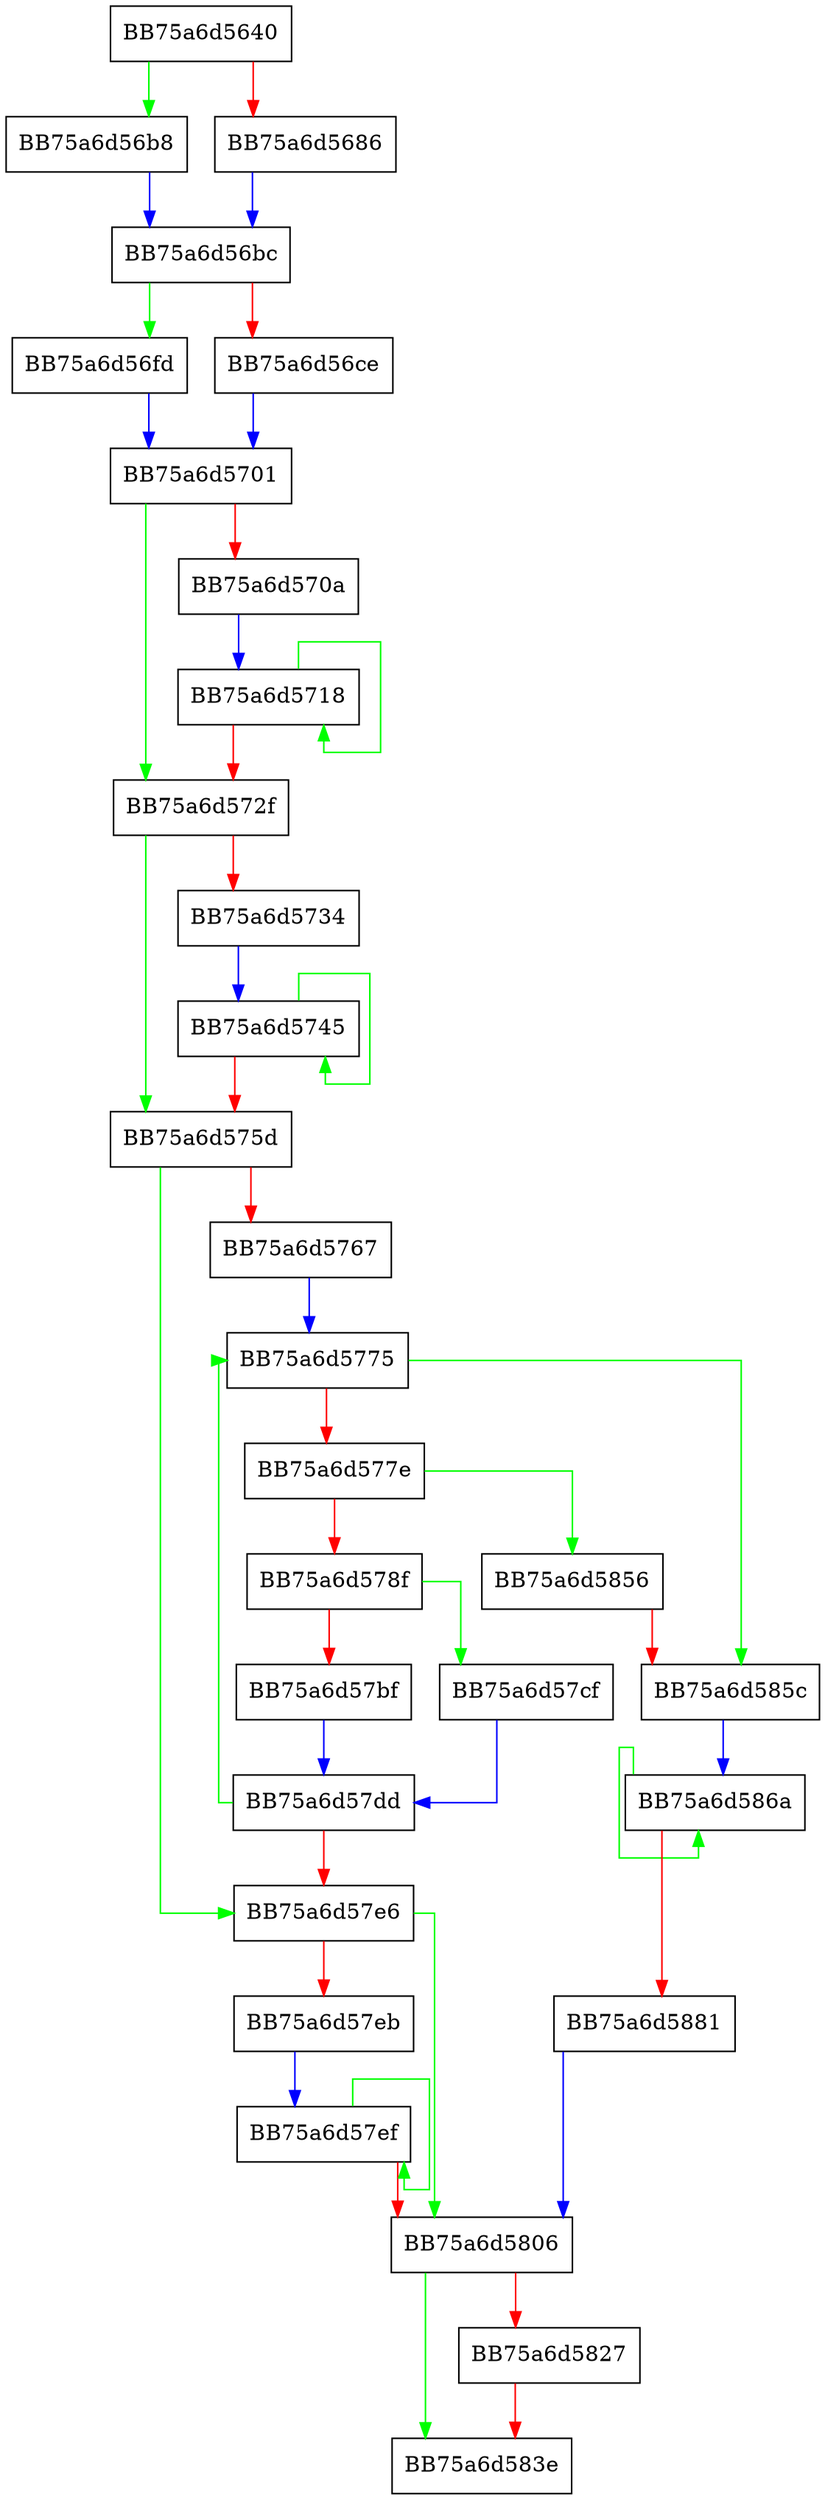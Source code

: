 digraph Merge {
  node [shape="box"];
  graph [splines=ortho];
  BB75a6d5640 -> BB75a6d56b8 [color="green"];
  BB75a6d5640 -> BB75a6d5686 [color="red"];
  BB75a6d5686 -> BB75a6d56bc [color="blue"];
  BB75a6d56b8 -> BB75a6d56bc [color="blue"];
  BB75a6d56bc -> BB75a6d56fd [color="green"];
  BB75a6d56bc -> BB75a6d56ce [color="red"];
  BB75a6d56ce -> BB75a6d5701 [color="blue"];
  BB75a6d56fd -> BB75a6d5701 [color="blue"];
  BB75a6d5701 -> BB75a6d572f [color="green"];
  BB75a6d5701 -> BB75a6d570a [color="red"];
  BB75a6d570a -> BB75a6d5718 [color="blue"];
  BB75a6d5718 -> BB75a6d5718 [color="green"];
  BB75a6d5718 -> BB75a6d572f [color="red"];
  BB75a6d572f -> BB75a6d575d [color="green"];
  BB75a6d572f -> BB75a6d5734 [color="red"];
  BB75a6d5734 -> BB75a6d5745 [color="blue"];
  BB75a6d5745 -> BB75a6d5745 [color="green"];
  BB75a6d5745 -> BB75a6d575d [color="red"];
  BB75a6d575d -> BB75a6d57e6 [color="green"];
  BB75a6d575d -> BB75a6d5767 [color="red"];
  BB75a6d5767 -> BB75a6d5775 [color="blue"];
  BB75a6d5775 -> BB75a6d585c [color="green"];
  BB75a6d5775 -> BB75a6d577e [color="red"];
  BB75a6d577e -> BB75a6d5856 [color="green"];
  BB75a6d577e -> BB75a6d578f [color="red"];
  BB75a6d578f -> BB75a6d57cf [color="green"];
  BB75a6d578f -> BB75a6d57bf [color="red"];
  BB75a6d57bf -> BB75a6d57dd [color="blue"];
  BB75a6d57cf -> BB75a6d57dd [color="blue"];
  BB75a6d57dd -> BB75a6d5775 [color="green"];
  BB75a6d57dd -> BB75a6d57e6 [color="red"];
  BB75a6d57e6 -> BB75a6d5806 [color="green"];
  BB75a6d57e6 -> BB75a6d57eb [color="red"];
  BB75a6d57eb -> BB75a6d57ef [color="blue"];
  BB75a6d57ef -> BB75a6d57ef [color="green"];
  BB75a6d57ef -> BB75a6d5806 [color="red"];
  BB75a6d5806 -> BB75a6d583e [color="green"];
  BB75a6d5806 -> BB75a6d5827 [color="red"];
  BB75a6d5827 -> BB75a6d583e [color="red"];
  BB75a6d5856 -> BB75a6d585c [color="red"];
  BB75a6d585c -> BB75a6d586a [color="blue"];
  BB75a6d586a -> BB75a6d586a [color="green"];
  BB75a6d586a -> BB75a6d5881 [color="red"];
  BB75a6d5881 -> BB75a6d5806 [color="blue"];
}